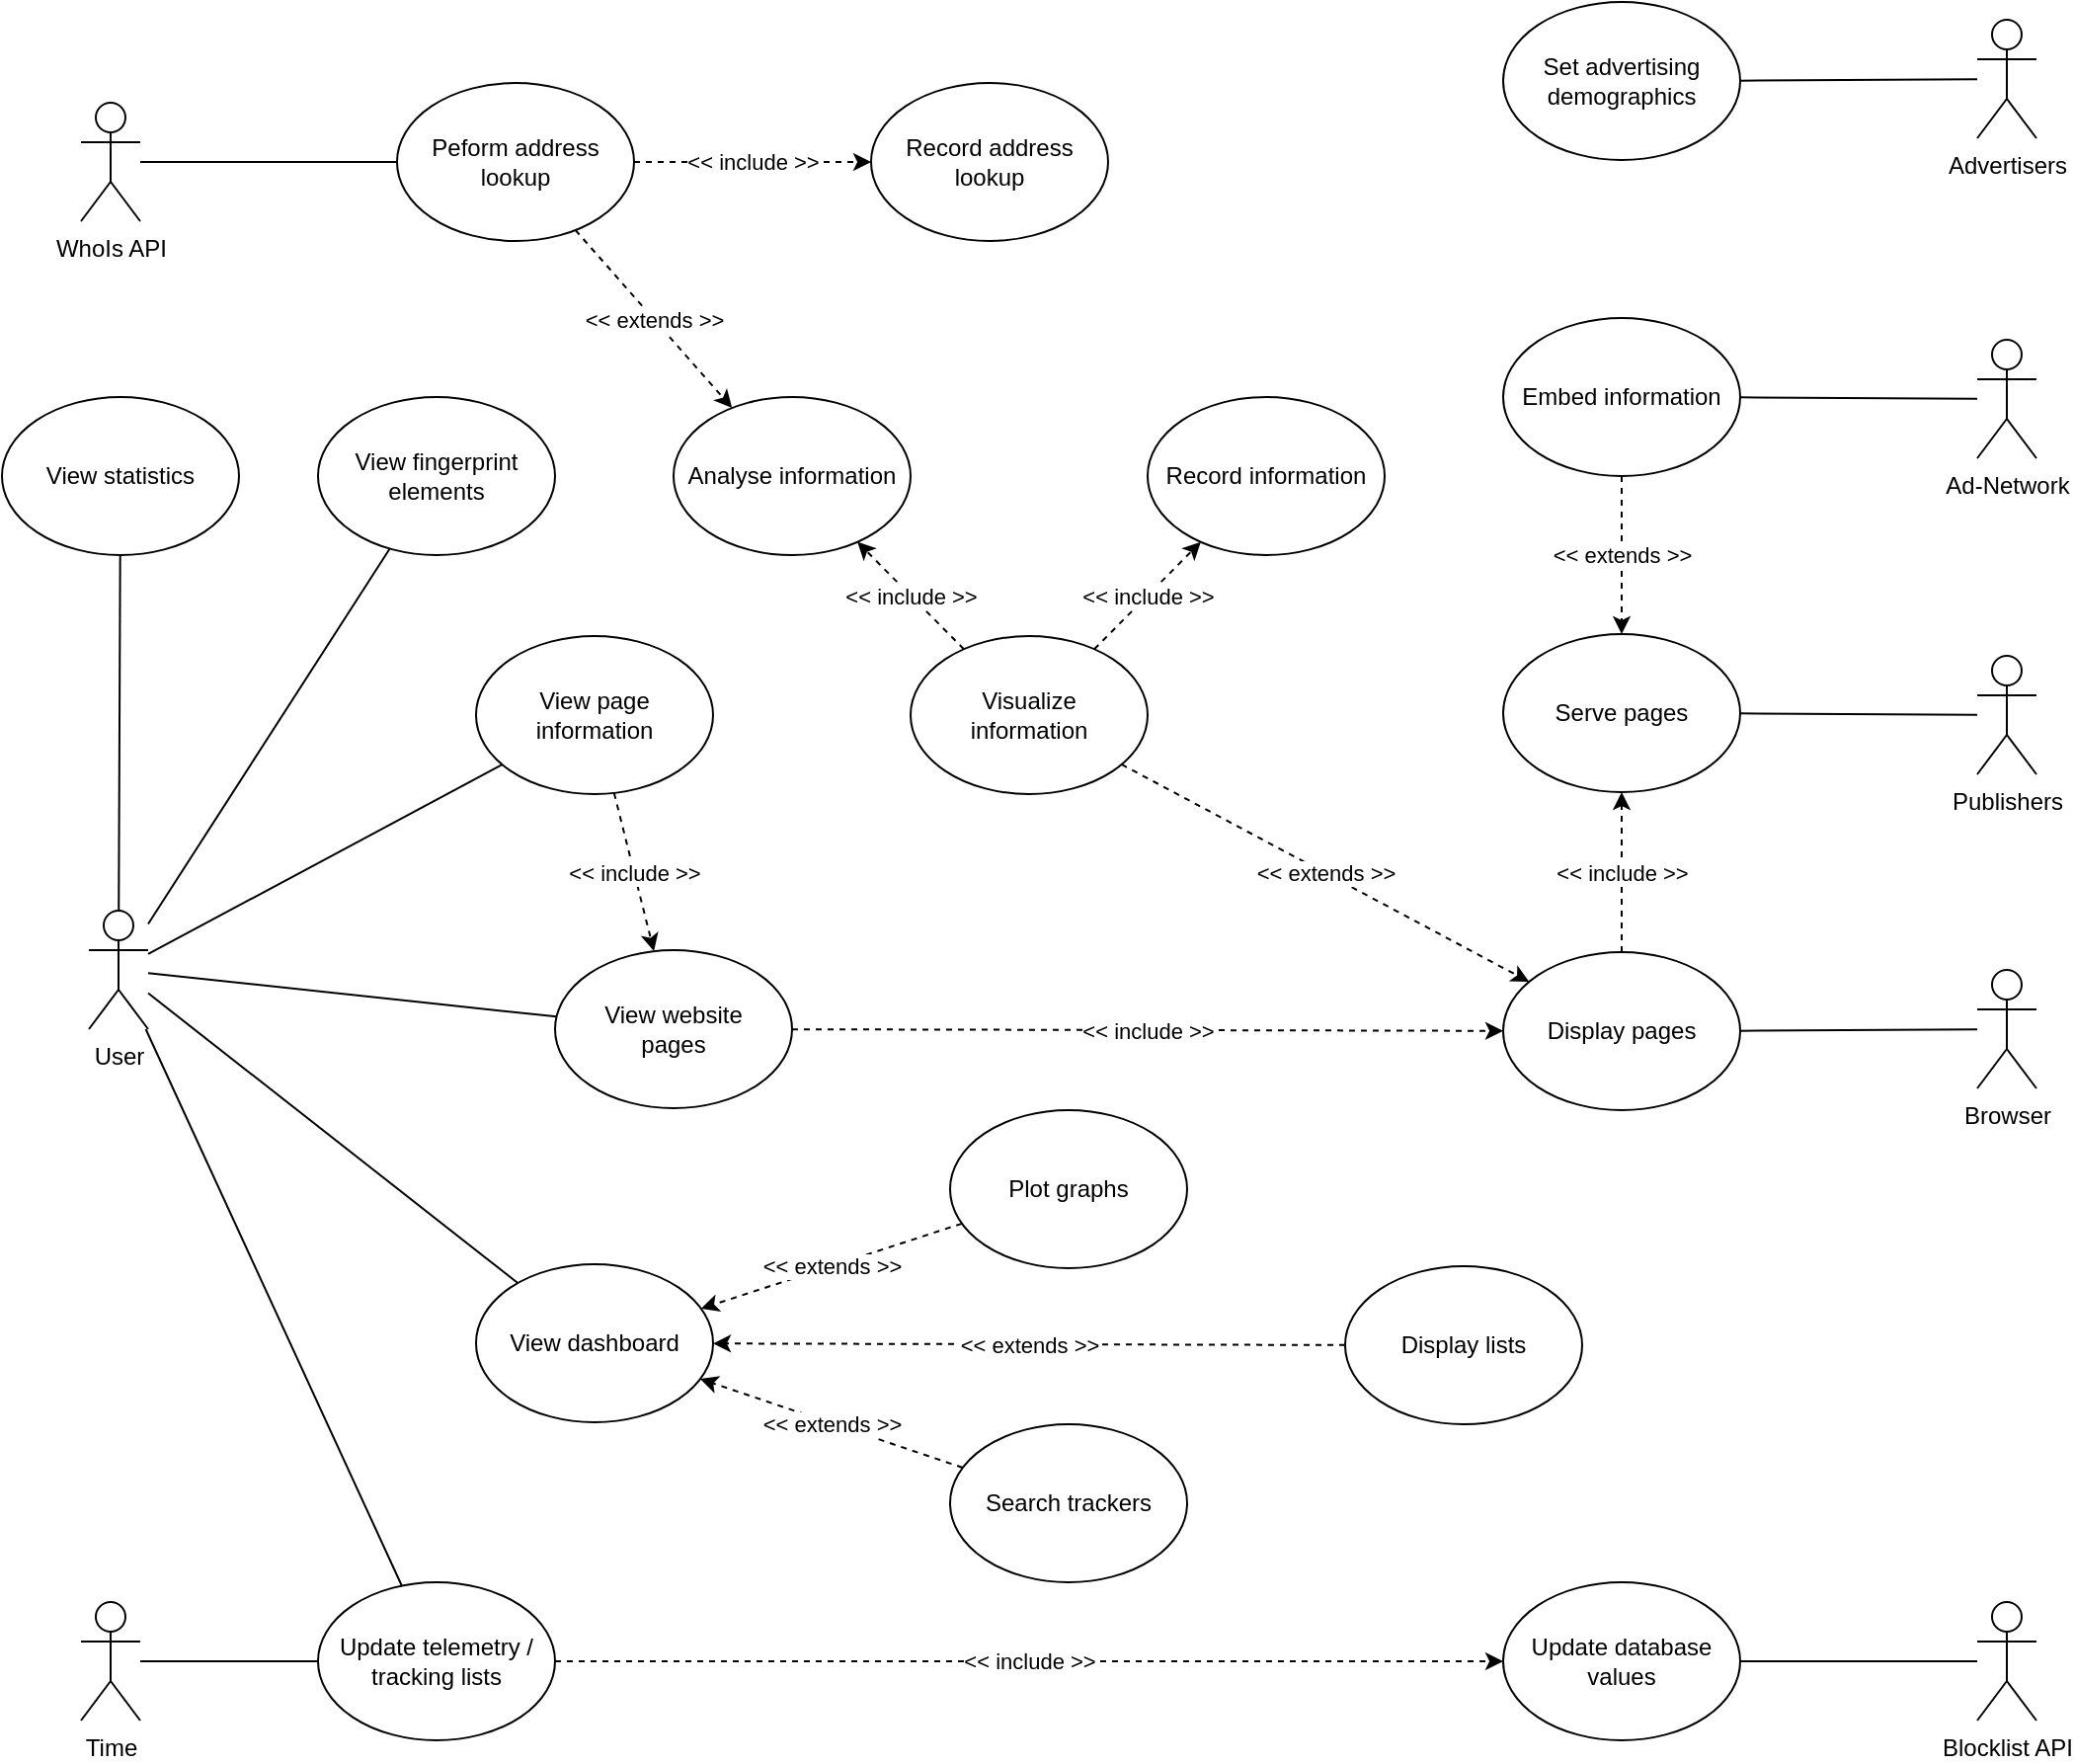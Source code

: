 <mxfile version="14.4.3" type="device"><diagram id="l75qEPKEmacxzp0tBToj" name="Page-1"><mxGraphModel dx="2031" dy="1166" grid="1" gridSize="10" guides="1" tooltips="1" connect="1" arrows="1" fold="1" page="1" pageScale="1" pageWidth="827" pageHeight="1169" math="0" shadow="0"><root><mxCell id="0"/><mxCell id="1" parent="0"/><mxCell id="cy2kksapLYOmJpk8KUK6-1" value="User" style="shape=umlActor;verticalLabelPosition=bottom;verticalAlign=top;html=1;outlineConnect=0;" parent="1" vertex="1"><mxGeometry x="284" y="580" width="30" height="60" as="geometry"/></mxCell><mxCell id="cy2kksapLYOmJpk8KUK6-2" value="WhoIs API" style="shape=umlActor;verticalLabelPosition=bottom;verticalAlign=top;html=1;outlineConnect=0;" parent="1" vertex="1"><mxGeometry x="280" y="171" width="30" height="60" as="geometry"/></mxCell><mxCell id="cy2kksapLYOmJpk8KUK6-4" value="Blocklist API" style="shape=umlActor;verticalLabelPosition=bottom;verticalAlign=top;html=1;outlineConnect=0;" parent="1" vertex="1"><mxGeometry x="1240" y="930" width="30" height="60" as="geometry"/></mxCell><mxCell id="cy2kksapLYOmJpk8KUK6-5" value="Time" style="shape=umlActor;verticalLabelPosition=bottom;verticalAlign=top;html=1;outlineConnect=0;" parent="1" vertex="1"><mxGeometry x="280" y="930" width="30" height="60" as="geometry"/></mxCell><mxCell id="cy2kksapLYOmJpk8KUK6-8" value="Update telemetry / tracking lists" style="ellipse;whiteSpace=wrap;html=1;" parent="1" vertex="1"><mxGeometry x="400" y="920" width="120" height="80" as="geometry"/></mxCell><mxCell id="cy2kksapLYOmJpk8KUK6-9" value="Browser" style="shape=umlActor;verticalLabelPosition=bottom;verticalAlign=top;html=1;outlineConnect=0;" parent="1" vertex="1"><mxGeometry x="1240" y="610" width="30" height="60" as="geometry"/></mxCell><mxCell id="cy2kksapLYOmJpk8KUK6-14" value="Publishers" style="shape=umlActor;verticalLabelPosition=bottom;verticalAlign=top;html=1;outlineConnect=0;" parent="1" vertex="1"><mxGeometry x="1240" y="451" width="30" height="60" as="geometry"/></mxCell><mxCell id="cy2kksapLYOmJpk8KUK6-15" value="Advertisers" style="shape=umlActor;verticalLabelPosition=bottom;verticalAlign=top;html=1;outlineConnect=0;" parent="1" vertex="1"><mxGeometry x="1240" y="129" width="30" height="60" as="geometry"/></mxCell><mxCell id="cy2kksapLYOmJpk8KUK6-16" value="Ad-Network&lt;br&gt;" style="shape=umlActor;verticalLabelPosition=bottom;verticalAlign=top;html=1;outlineConnect=0;" parent="1" vertex="1"><mxGeometry x="1240" y="291" width="30" height="60" as="geometry"/></mxCell><mxCell id="LYzDQ-P2cET51_jOKNww-2" value="" style="endArrow=none;html=1;" parent="1" source="cy2kksapLYOmJpk8KUK6-5" target="cy2kksapLYOmJpk8KUK6-8" edge="1"><mxGeometry width="50" height="50" relative="1" as="geometry"><mxPoint x="520" y="710" as="sourcePoint"/><mxPoint x="570" y="660" as="targetPoint"/></mxGeometry></mxCell><mxCell id="LYzDQ-P2cET51_jOKNww-3" value="" style="endArrow=none;html=1;" parent="1" source="cy2kksapLYOmJpk8KUK6-1" target="aHWGMhUh-XWyrdqDO_fR-9" edge="1"><mxGeometry width="50" height="50" relative="1" as="geometry"><mxPoint x="480" y="540" as="sourcePoint"/><mxPoint x="530" y="490" as="targetPoint"/></mxGeometry></mxCell><mxCell id="LYzDQ-P2cET51_jOKNww-4" value="Update database values" style="ellipse;whiteSpace=wrap;html=1;" parent="1" vertex="1"><mxGeometry x="1000" y="920" width="120" height="80" as="geometry"/></mxCell><mxCell id="LYzDQ-P2cET51_jOKNww-5" value="" style="endArrow=none;html=1;" parent="1" source="cy2kksapLYOmJpk8KUK6-4" target="LYzDQ-P2cET51_jOKNww-4" edge="1"><mxGeometry width="50" height="50" relative="1" as="geometry"><mxPoint x="820" y="549" as="sourcePoint"/><mxPoint x="870" y="499" as="targetPoint"/></mxGeometry></mxCell><mxCell id="LYzDQ-P2cET51_jOKNww-7" value="" style="endArrow=classic;html=1;dashed=1;" parent="1" source="cy2kksapLYOmJpk8KUK6-8" target="LYzDQ-P2cET51_jOKNww-4" edge="1"><mxGeometry relative="1" as="geometry"><mxPoint x="470" y="830" as="sourcePoint"/><mxPoint x="570" y="830" as="targetPoint"/></mxGeometry></mxCell><mxCell id="LYzDQ-P2cET51_jOKNww-8" value="&amp;lt;&amp;lt; include &amp;gt;&amp;gt;" style="edgeLabel;resizable=0;html=1;align=center;verticalAlign=middle;" parent="LYzDQ-P2cET51_jOKNww-7" connectable="0" vertex="1"><mxGeometry relative="1" as="geometry"/></mxCell><mxCell id="LYzDQ-P2cET51_jOKNww-10" value="Peform address lookup" style="ellipse;whiteSpace=wrap;html=1;" parent="1" vertex="1"><mxGeometry x="440" y="161" width="120" height="80" as="geometry"/></mxCell><mxCell id="LYzDQ-P2cET51_jOKNww-12" value="" style="endArrow=none;html=1;" parent="1" source="cy2kksapLYOmJpk8KUK6-2" target="LYzDQ-P2cET51_jOKNww-10" edge="1"><mxGeometry width="50" height="50" relative="1" as="geometry"><mxPoint x="320" y="371" as="sourcePoint"/><mxPoint x="440" y="371" as="targetPoint"/></mxGeometry></mxCell><mxCell id="aHWGMhUh-XWyrdqDO_fR-1" value="View page information" style="ellipse;whiteSpace=wrap;html=1;" parent="1" vertex="1"><mxGeometry x="480" y="441" width="120" height="80" as="geometry"/></mxCell><mxCell id="aHWGMhUh-XWyrdqDO_fR-2" value="View statistics" style="ellipse;whiteSpace=wrap;html=1;" parent="1" vertex="1"><mxGeometry x="240" y="320" width="120" height="80" as="geometry"/></mxCell><mxCell id="aHWGMhUh-XWyrdqDO_fR-7" value="" style="endArrow=none;html=1;" parent="1" source="cy2kksapLYOmJpk8KUK6-1" target="aHWGMhUh-XWyrdqDO_fR-1" edge="1"><mxGeometry width="50" height="50" relative="1" as="geometry"><mxPoint x="470" y="730" as="sourcePoint"/><mxPoint x="520" y="680" as="targetPoint"/></mxGeometry></mxCell><mxCell id="aHWGMhUh-XWyrdqDO_fR-8" value="" style="endArrow=none;html=1;" parent="1" source="cy2kksapLYOmJpk8KUK6-1" target="aHWGMhUh-XWyrdqDO_fR-2" edge="1"><mxGeometry width="50" height="50" relative="1" as="geometry"><mxPoint x="330" y="597.608" as="sourcePoint"/><mxPoint x="457.126" y="551.907" as="targetPoint"/></mxGeometry></mxCell><mxCell id="aHWGMhUh-XWyrdqDO_fR-9" value="View website&lt;br&gt;pages" style="ellipse;whiteSpace=wrap;html=1;" parent="1" vertex="1"><mxGeometry x="520" y="600" width="120" height="80" as="geometry"/></mxCell><mxCell id="aHWGMhUh-XWyrdqDO_fR-10" value="" style="endArrow=none;html=1;" parent="1" source="cy2kksapLYOmJpk8KUK6-1" target="cy2kksapLYOmJpk8KUK6-8" edge="1"><mxGeometry width="50" height="50" relative="1" as="geometry"><mxPoint x="550" y="740" as="sourcePoint"/><mxPoint x="600" y="690" as="targetPoint"/></mxGeometry></mxCell><mxCell id="aHWGMhUh-XWyrdqDO_fR-11" value="Display pages" style="ellipse;whiteSpace=wrap;html=1;" parent="1" vertex="1"><mxGeometry x="1000" y="601" width="120" height="80" as="geometry"/></mxCell><mxCell id="aHWGMhUh-XWyrdqDO_fR-12" value="" style="endArrow=none;html=1;" parent="1" source="aHWGMhUh-XWyrdqDO_fR-11" target="cy2kksapLYOmJpk8KUK6-9" edge="1"><mxGeometry width="50" height="50" relative="1" as="geometry"><mxPoint x="1110" y="960" as="sourcePoint"/><mxPoint x="1160" y="910" as="targetPoint"/></mxGeometry></mxCell><mxCell id="aHWGMhUh-XWyrdqDO_fR-13" value="Serve pages" style="ellipse;whiteSpace=wrap;html=1;" parent="1" vertex="1"><mxGeometry x="1000" y="440" width="120" height="80" as="geometry"/></mxCell><mxCell id="aHWGMhUh-XWyrdqDO_fR-16" value="" style="endArrow=classic;html=1;dashed=1;" parent="1" source="aHWGMhUh-XWyrdqDO_fR-9" target="aHWGMhUh-XWyrdqDO_fR-11" edge="1"><mxGeometry relative="1" as="geometry"><mxPoint x="570" y="800" as="sourcePoint"/><mxPoint x="690" y="800" as="targetPoint"/></mxGeometry></mxCell><mxCell id="aHWGMhUh-XWyrdqDO_fR-17" value="&amp;lt;&amp;lt; include &amp;gt;&amp;gt;" style="edgeLabel;resizable=0;html=1;align=center;verticalAlign=middle;" parent="aHWGMhUh-XWyrdqDO_fR-16" connectable="0" vertex="1"><mxGeometry relative="1" as="geometry"/></mxCell><mxCell id="aHWGMhUh-XWyrdqDO_fR-18" value="" style="endArrow=classic;html=1;dashed=1;" parent="1" source="aHWGMhUh-XWyrdqDO_fR-11" target="aHWGMhUh-XWyrdqDO_fR-13" edge="1"><mxGeometry relative="1" as="geometry"><mxPoint x="890" y="800" as="sourcePoint"/><mxPoint x="1010" y="800" as="targetPoint"/></mxGeometry></mxCell><mxCell id="aHWGMhUh-XWyrdqDO_fR-19" value="&amp;lt;&amp;lt; include &amp;gt;&amp;gt;" style="edgeLabel;resizable=0;html=1;align=center;verticalAlign=middle;" parent="aHWGMhUh-XWyrdqDO_fR-18" connectable="0" vertex="1"><mxGeometry relative="1" as="geometry"/></mxCell><mxCell id="aHWGMhUh-XWyrdqDO_fR-20" value="" style="endArrow=none;html=1;" parent="1" source="aHWGMhUh-XWyrdqDO_fR-13" target="cy2kksapLYOmJpk8KUK6-14" edge="1"><mxGeometry width="50" height="50" relative="1" as="geometry"><mxPoint x="970" y="770" as="sourcePoint"/><mxPoint x="1020" y="720" as="targetPoint"/></mxGeometry></mxCell><mxCell id="aHWGMhUh-XWyrdqDO_fR-22" value="Embed information" style="ellipse;whiteSpace=wrap;html=1;" parent="1" vertex="1"><mxGeometry x="1000" y="280" width="120" height="80" as="geometry"/></mxCell><mxCell id="aHWGMhUh-XWyrdqDO_fR-23" value="" style="endArrow=classic;html=1;dashed=1;" parent="1" source="aHWGMhUh-XWyrdqDO_fR-22" target="aHWGMhUh-XWyrdqDO_fR-13" edge="1"><mxGeometry relative="1" as="geometry"><mxPoint x="1070" y="611" as="sourcePoint"/><mxPoint x="1070" y="530" as="targetPoint"/></mxGeometry></mxCell><mxCell id="aHWGMhUh-XWyrdqDO_fR-24" value="&amp;lt;&amp;lt; extends &amp;gt;&amp;gt;" style="edgeLabel;resizable=0;html=1;align=center;verticalAlign=middle;" parent="aHWGMhUh-XWyrdqDO_fR-23" connectable="0" vertex="1"><mxGeometry relative="1" as="geometry"/></mxCell><mxCell id="aHWGMhUh-XWyrdqDO_fR-25" value="" style="endArrow=none;html=1;" parent="1" source="aHWGMhUh-XWyrdqDO_fR-22" target="cy2kksapLYOmJpk8KUK6-16" edge="1"><mxGeometry width="50" height="50" relative="1" as="geometry"><mxPoint x="1130" y="490" as="sourcePoint"/><mxPoint x="1250" y="490.923" as="targetPoint"/></mxGeometry></mxCell><mxCell id="aHWGMhUh-XWyrdqDO_fR-28" value="" style="endArrow=classic;html=1;dashed=1;" parent="1" source="aHWGMhUh-XWyrdqDO_fR-34" target="aHWGMhUh-XWyrdqDO_fR-11" edge="1"><mxGeometry relative="1" as="geometry"><mxPoint x="720" y="590" as="sourcePoint"/><mxPoint x="560" y="431" as="targetPoint"/></mxGeometry></mxCell><mxCell id="aHWGMhUh-XWyrdqDO_fR-29" value="&amp;lt;&amp;lt; extends &amp;gt;&amp;gt;" style="edgeLabel;resizable=0;html=1;align=center;verticalAlign=middle;" parent="aHWGMhUh-XWyrdqDO_fR-28" connectable="0" vertex="1"><mxGeometry relative="1" as="geometry"/></mxCell><mxCell id="aHWGMhUh-XWyrdqDO_fR-30" value="Analyse information" style="ellipse;whiteSpace=wrap;html=1;" parent="1" vertex="1"><mxGeometry x="580" y="320" width="120" height="80" as="geometry"/></mxCell><mxCell id="aHWGMhUh-XWyrdqDO_fR-31" value="Record information" style="ellipse;whiteSpace=wrap;html=1;" parent="1" vertex="1"><mxGeometry x="820" y="320" width="120" height="80" as="geometry"/></mxCell><mxCell id="aHWGMhUh-XWyrdqDO_fR-34" value="Visualize&lt;br&gt;information" style="ellipse;whiteSpace=wrap;html=1;" parent="1" vertex="1"><mxGeometry x="700" y="441" width="120" height="80" as="geometry"/></mxCell><mxCell id="aHWGMhUh-XWyrdqDO_fR-35" value="" style="endArrow=classic;html=1;dashed=1;" parent="1" source="aHWGMhUh-XWyrdqDO_fR-34" target="aHWGMhUh-XWyrdqDO_fR-30" edge="1"><mxGeometry relative="1" as="geometry"><mxPoint x="550" y="650" as="sourcePoint"/><mxPoint x="1030" y="651" as="targetPoint"/></mxGeometry></mxCell><mxCell id="aHWGMhUh-XWyrdqDO_fR-36" value="&amp;lt;&amp;lt; include &amp;gt;&amp;gt;" style="edgeLabel;resizable=0;html=1;align=center;verticalAlign=middle;" parent="aHWGMhUh-XWyrdqDO_fR-35" connectable="0" vertex="1"><mxGeometry relative="1" as="geometry"/></mxCell><mxCell id="aHWGMhUh-XWyrdqDO_fR-37" value="" style="endArrow=classic;html=1;dashed=1;" parent="1" source="aHWGMhUh-XWyrdqDO_fR-34" target="aHWGMhUh-XWyrdqDO_fR-31" edge="1"><mxGeometry relative="1" as="geometry"><mxPoint x="697.031" y="457.58" as="sourcePoint"/><mxPoint x="643.282" y="403.282" as="targetPoint"/></mxGeometry></mxCell><mxCell id="aHWGMhUh-XWyrdqDO_fR-38" value="&amp;lt;&amp;lt; include &amp;gt;&amp;gt;" style="edgeLabel;resizable=0;html=1;align=center;verticalAlign=middle;" parent="aHWGMhUh-XWyrdqDO_fR-37" connectable="0" vertex="1"><mxGeometry relative="1" as="geometry"/></mxCell><mxCell id="aHWGMhUh-XWyrdqDO_fR-39" value="Record address&lt;br&gt;lookup" style="ellipse;whiteSpace=wrap;html=1;" parent="1" vertex="1"><mxGeometry x="680" y="161" width="120" height="80" as="geometry"/></mxCell><mxCell id="aHWGMhUh-XWyrdqDO_fR-40" value="" style="endArrow=classic;html=1;dashed=1;" parent="1" source="LYzDQ-P2cET51_jOKNww-10" target="aHWGMhUh-XWyrdqDO_fR-39" edge="1"><mxGeometry relative="1" as="geometry"><mxPoint x="717.031" y="457.58" as="sourcePoint"/><mxPoint x="663.282" y="403.282" as="targetPoint"/></mxGeometry></mxCell><mxCell id="aHWGMhUh-XWyrdqDO_fR-41" value="&amp;lt;&amp;lt; include &amp;gt;&amp;gt;" style="edgeLabel;resizable=0;html=1;align=center;verticalAlign=middle;" parent="aHWGMhUh-XWyrdqDO_fR-40" connectable="0" vertex="1"><mxGeometry relative="1" as="geometry"/></mxCell><mxCell id="aHWGMhUh-XWyrdqDO_fR-42" value="Set advertising demographics" style="ellipse;whiteSpace=wrap;html=1;" parent="1" vertex="1"><mxGeometry x="1000" y="120" width="120" height="80" as="geometry"/></mxCell><mxCell id="aHWGMhUh-XWyrdqDO_fR-43" value="" style="endArrow=none;html=1;" parent="1" source="aHWGMhUh-XWyrdqDO_fR-42" target="cy2kksapLYOmJpk8KUK6-15" edge="1"><mxGeometry width="50" height="50" relative="1" as="geometry"><mxPoint x="930" y="479" as="sourcePoint"/><mxPoint x="980" y="429" as="targetPoint"/></mxGeometry></mxCell><mxCell id="aHWGMhUh-XWyrdqDO_fR-44" value="View fingerprint elements" style="ellipse;whiteSpace=wrap;html=1;" parent="1" vertex="1"><mxGeometry x="400" y="320" width="120" height="80" as="geometry"/></mxCell><mxCell id="aHWGMhUh-XWyrdqDO_fR-45" value="" style="endArrow=none;html=1;" parent="1" source="cy2kksapLYOmJpk8KUK6-1" target="aHWGMhUh-XWyrdqDO_fR-44" edge="1"><mxGeometry width="50" height="50" relative="1" as="geometry"><mxPoint x="309.143" y="590" as="sourcePoint"/><mxPoint x="310" y="410" as="targetPoint"/></mxGeometry></mxCell><mxCell id="aHWGMhUh-XWyrdqDO_fR-46" value="" style="endArrow=classic;html=1;dashed=1;" parent="1" source="LYzDQ-P2cET51_jOKNww-10" target="aHWGMhUh-XWyrdqDO_fR-30" edge="1"><mxGeometry relative="1" as="geometry"><mxPoint x="816.93" y="515.923" as="sourcePoint"/><mxPoint x="1023.148" y="626.012" as="targetPoint"/></mxGeometry></mxCell><mxCell id="aHWGMhUh-XWyrdqDO_fR-47" value="&amp;lt;&amp;lt; extends &amp;gt;&amp;gt;" style="edgeLabel;resizable=0;html=1;align=center;verticalAlign=middle;" parent="aHWGMhUh-XWyrdqDO_fR-46" connectable="0" vertex="1"><mxGeometry relative="1" as="geometry"/></mxCell><mxCell id="aHWGMhUh-XWyrdqDO_fR-48" value="View dashboard" style="ellipse;whiteSpace=wrap;html=1;" parent="1" vertex="1"><mxGeometry x="480" y="759" width="120" height="80" as="geometry"/></mxCell><mxCell id="aHWGMhUh-XWyrdqDO_fR-49" value="" style="endArrow=none;html=1;" parent="1" source="cy2kksapLYOmJpk8KUK6-1" target="aHWGMhUh-XWyrdqDO_fR-48" edge="1"><mxGeometry width="50" height="50" relative="1" as="geometry"><mxPoint x="324.0" y="645.13" as="sourcePoint"/><mxPoint x="447.954" y="852.798" as="targetPoint"/></mxGeometry></mxCell><mxCell id="aHWGMhUh-XWyrdqDO_fR-50" value="Plot graphs" style="ellipse;whiteSpace=wrap;html=1;" parent="1" vertex="1"><mxGeometry x="720" y="681" width="120" height="80" as="geometry"/></mxCell><mxCell id="aHWGMhUh-XWyrdqDO_fR-51" value="Display lists" style="ellipse;whiteSpace=wrap;html=1;" parent="1" vertex="1"><mxGeometry x="920" y="760" width="120" height="80" as="geometry"/></mxCell><mxCell id="aHWGMhUh-XWyrdqDO_fR-52" value="Search trackers" style="ellipse;whiteSpace=wrap;html=1;" parent="1" vertex="1"><mxGeometry x="720" y="840" width="120" height="80" as="geometry"/></mxCell><mxCell id="aHWGMhUh-XWyrdqDO_fR-53" value="" style="endArrow=classic;html=1;dashed=1;" parent="1" source="aHWGMhUh-XWyrdqDO_fR-50" target="aHWGMhUh-XWyrdqDO_fR-48" edge="1"><mxGeometry relative="1" as="geometry"><mxPoint x="816.93" y="515.923" as="sourcePoint"/><mxPoint x="1023.148" y="626.012" as="targetPoint"/></mxGeometry></mxCell><mxCell id="aHWGMhUh-XWyrdqDO_fR-54" value="&amp;lt;&amp;lt; extends &amp;gt;&amp;gt;" style="edgeLabel;resizable=0;html=1;align=center;verticalAlign=middle;" parent="aHWGMhUh-XWyrdqDO_fR-53" connectable="0" vertex="1"><mxGeometry relative="1" as="geometry"/></mxCell><mxCell id="aHWGMhUh-XWyrdqDO_fR-55" value="" style="endArrow=classic;html=1;dashed=1;" parent="1" source="aHWGMhUh-XWyrdqDO_fR-51" target="aHWGMhUh-XWyrdqDO_fR-48" edge="1"><mxGeometry relative="1" as="geometry"><mxPoint x="731.607" y="740.196" as="sourcePoint"/><mxPoint x="608.329" y="760.626" as="targetPoint"/></mxGeometry></mxCell><mxCell id="aHWGMhUh-XWyrdqDO_fR-56" value="&amp;lt;&amp;lt; extends &amp;gt;&amp;gt;" style="edgeLabel;resizable=0;html=1;align=center;verticalAlign=middle;" parent="aHWGMhUh-XWyrdqDO_fR-55" connectable="0" vertex="1"><mxGeometry relative="1" as="geometry"/></mxCell><mxCell id="aHWGMhUh-XWyrdqDO_fR-57" value="" style="endArrow=classic;html=1;dashed=1;" parent="1" source="aHWGMhUh-XWyrdqDO_fR-52" target="aHWGMhUh-XWyrdqDO_fR-48" edge="1"><mxGeometry relative="1" as="geometry"><mxPoint x="930.0" y="810" as="sourcePoint"/><mxPoint x="610.0" y="809" as="targetPoint"/></mxGeometry></mxCell><mxCell id="aHWGMhUh-XWyrdqDO_fR-58" value="&amp;lt;&amp;lt; extends &amp;gt;&amp;gt;" style="edgeLabel;resizable=0;html=1;align=center;verticalAlign=middle;" parent="aHWGMhUh-XWyrdqDO_fR-57" connectable="0" vertex="1"><mxGeometry relative="1" as="geometry"/></mxCell><mxCell id="aHWGMhUh-XWyrdqDO_fR-59" value="" style="endArrow=classic;html=1;dashed=1;" parent="1" source="aHWGMhUh-XWyrdqDO_fR-1" target="aHWGMhUh-XWyrdqDO_fR-9" edge="1"><mxGeometry relative="1" as="geometry"><mxPoint x="534.0" y="540" as="sourcePoint"/><mxPoint x="894.0" y="541" as="targetPoint"/></mxGeometry></mxCell><mxCell id="aHWGMhUh-XWyrdqDO_fR-60" value="&amp;lt;&amp;lt; include &amp;gt;&amp;gt;" style="edgeLabel;resizable=0;html=1;align=center;verticalAlign=middle;" parent="aHWGMhUh-XWyrdqDO_fR-59" connectable="0" vertex="1"><mxGeometry relative="1" as="geometry"/></mxCell></root></mxGraphModel></diagram></mxfile>